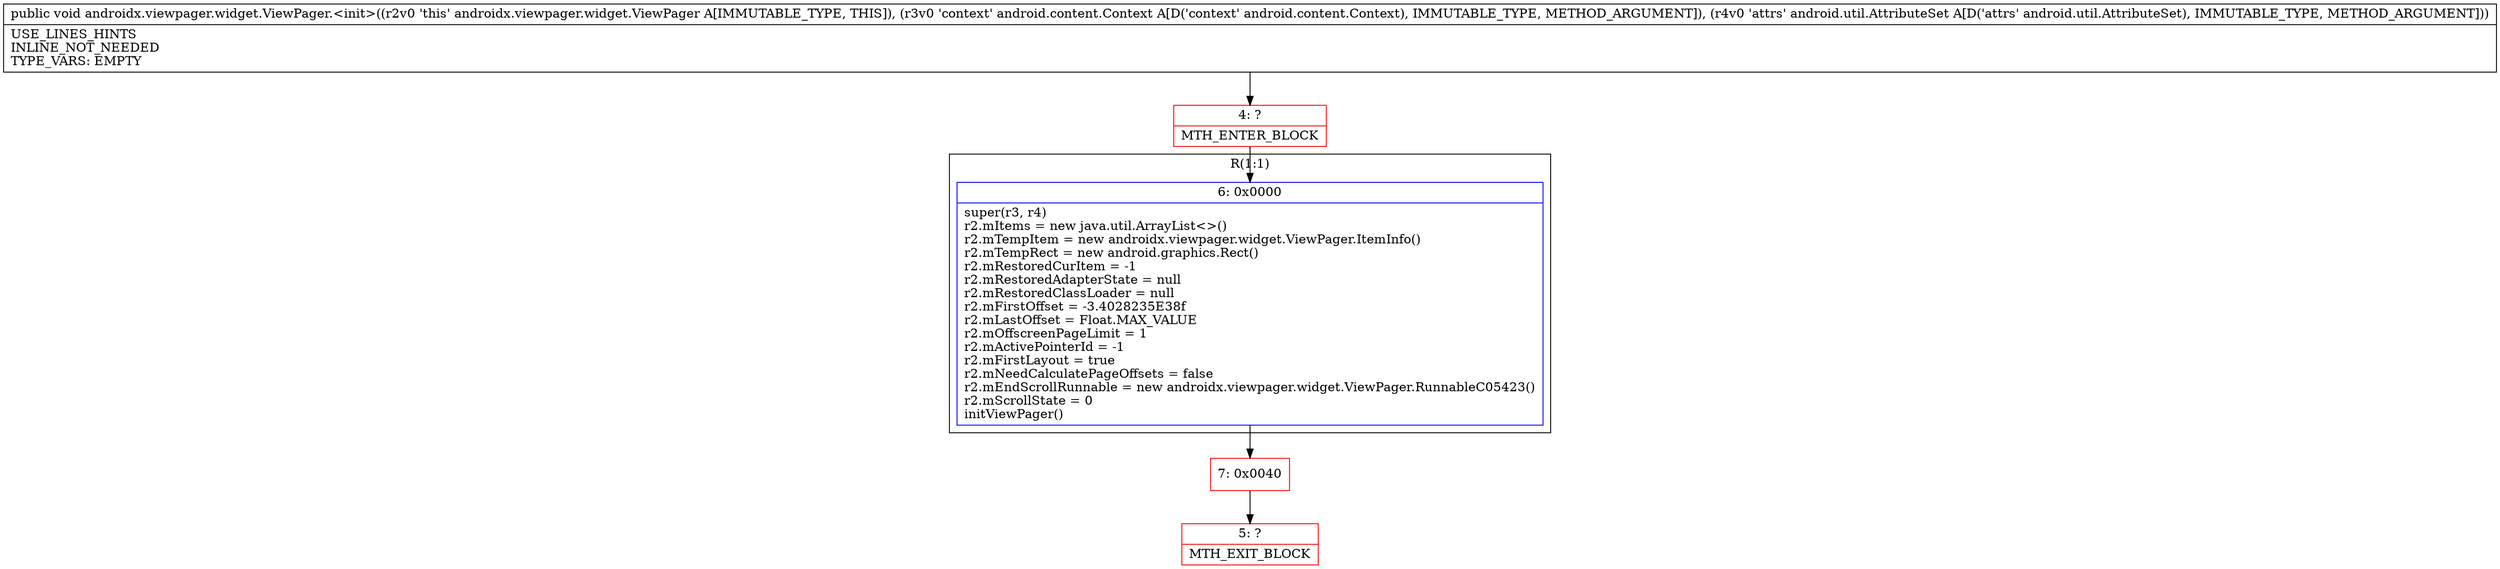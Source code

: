 digraph "CFG forandroidx.viewpager.widget.ViewPager.\<init\>(Landroid\/content\/Context;Landroid\/util\/AttributeSet;)V" {
subgraph cluster_Region_372166519 {
label = "R(1:1)";
node [shape=record,color=blue];
Node_6 [shape=record,label="{6\:\ 0x0000|super(r3, r4)\lr2.mItems = new java.util.ArrayList\<\>()\lr2.mTempItem = new androidx.viewpager.widget.ViewPager.ItemInfo()\lr2.mTempRect = new android.graphics.Rect()\lr2.mRestoredCurItem = \-1\lr2.mRestoredAdapterState = null\lr2.mRestoredClassLoader = null\lr2.mFirstOffset = \-3.4028235E38f\lr2.mLastOffset = Float.MAX_VALUE\lr2.mOffscreenPageLimit = 1\lr2.mActivePointerId = \-1\lr2.mFirstLayout = true\lr2.mNeedCalculatePageOffsets = false\lr2.mEndScrollRunnable = new androidx.viewpager.widget.ViewPager.RunnableC05423()\lr2.mScrollState = 0\linitViewPager()\l}"];
}
Node_4 [shape=record,color=red,label="{4\:\ ?|MTH_ENTER_BLOCK\l}"];
Node_7 [shape=record,color=red,label="{7\:\ 0x0040}"];
Node_5 [shape=record,color=red,label="{5\:\ ?|MTH_EXIT_BLOCK\l}"];
MethodNode[shape=record,label="{public void androidx.viewpager.widget.ViewPager.\<init\>((r2v0 'this' androidx.viewpager.widget.ViewPager A[IMMUTABLE_TYPE, THIS]), (r3v0 'context' android.content.Context A[D('context' android.content.Context), IMMUTABLE_TYPE, METHOD_ARGUMENT]), (r4v0 'attrs' android.util.AttributeSet A[D('attrs' android.util.AttributeSet), IMMUTABLE_TYPE, METHOD_ARGUMENT]))  | USE_LINES_HINTS\lINLINE_NOT_NEEDED\lTYPE_VARS: EMPTY\l}"];
MethodNode -> Node_4;Node_6 -> Node_7;
Node_4 -> Node_6;
Node_7 -> Node_5;
}

